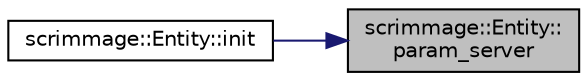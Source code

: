 digraph "scrimmage::Entity::param_server"
{
 // LATEX_PDF_SIZE
  edge [fontname="Helvetica",fontsize="10",labelfontname="Helvetica",labelfontsize="10"];
  node [fontname="Helvetica",fontsize="10",shape=record];
  rankdir="RL";
  Node1 [label="scrimmage::Entity::\lparam_server",height=0.2,width=0.4,color="black", fillcolor="grey75", style="filled", fontcolor="black",tooltip=" "];
  Node1 -> Node2 [dir="back",color="midnightblue",fontsize="10",style="solid",fontname="Helvetica"];
  Node2 [label="scrimmage::Entity::init",height=0.2,width=0.4,color="black", fillcolor="white", style="filled",URL="$classscrimmage_1_1Entity.html#a742d2d316cf07a741002e9303bf090ce",tooltip=" "];
}
